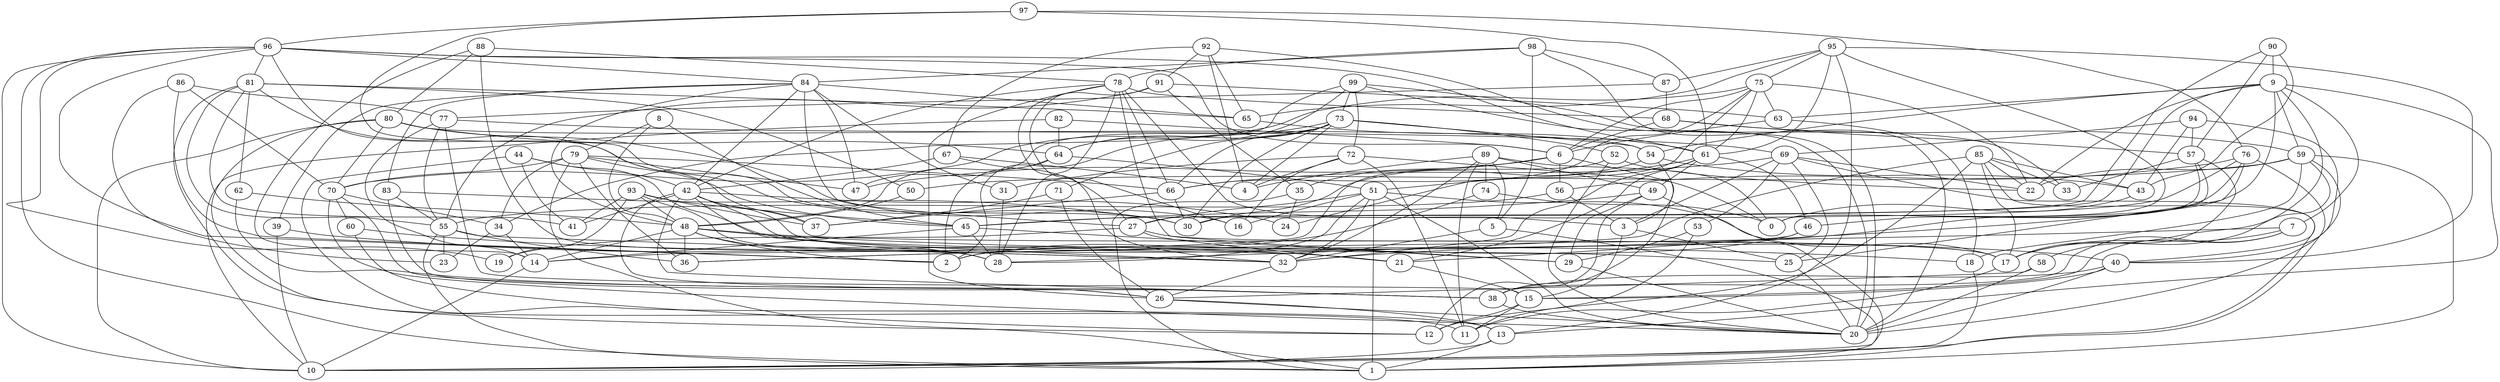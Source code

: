 digraph GG_graph {

subgraph G_graph {
edge [color = black]
"14" -> "10" [dir = none]
"34" -> "23" [dir = none]
"34" -> "14" [dir = none]
"88" -> "28" [dir = none]
"88" -> "14" [dir = none]
"88" -> "78" [dir = none]
"88" -> "80" [dir = none]
"99" -> "33" [dir = none]
"99" -> "64" [dir = none]
"99" -> "72" [dir = none]
"99" -> "73" [dir = none]
"99" -> "20" [dir = none]
"99" -> "34" [dir = none]
"29" -> "20" [dir = none]
"82" -> "64" [dir = none]
"82" -> "10" [dir = none]
"82" -> "6" [dir = none]
"63" -> "18" [dir = none]
"63" -> "6" [dir = none]
"32" -> "26" [dir = none]
"8" -> "48" [dir = none]
"8" -> "45" [dir = none]
"8" -> "79" [dir = none]
"35" -> "1" [dir = none]
"35" -> "24" [dir = none]
"91" -> "55" [dir = none]
"91" -> "63" [dir = none]
"91" -> "16" [dir = none]
"91" -> "35" [dir = none]
"60" -> "12" [dir = none]
"60" -> "32" [dir = none]
"5" -> "1" [dir = none]
"5" -> "32" [dir = none]
"39" -> "21" [dir = none]
"39" -> "10" [dir = none]
"77" -> "15" [dir = none]
"77" -> "14" [dir = none]
"77" -> "69" [dir = none]
"77" -> "55" [dir = none]
"94" -> "57" [dir = none]
"94" -> "40" [dir = none]
"94" -> "69" [dir = none]
"94" -> "43" [dir = none]
"53" -> "11" [dir = none]
"53" -> "29" [dir = none]
"25" -> "20" [dir = none]
"83" -> "38" [dir = none]
"83" -> "30" [dir = none]
"83" -> "55" [dir = none]
"80" -> "64" [dir = none]
"80" -> "12" [dir = none]
"80" -> "70" [dir = none]
"80" -> "10" [dir = none]
"80" -> "16" [dir = none]
"80" -> "54" [dir = none]
"54" -> "30" [dir = none]
"54" -> "43" [dir = none]
"54" -> "3" [dir = none]
"89" -> "5" [dir = none]
"89" -> "74" [dir = none]
"89" -> "0" [dir = none]
"89" -> "32" [dir = none]
"89" -> "11" [dir = none]
"89" -> "4" [dir = none]
"89" -> "49" [dir = none]
"98" -> "20" [dir = none]
"98" -> "5" [dir = none]
"98" -> "84" [dir = none]
"98" -> "78" [dir = none]
"98" -> "87" [dir = none]
"48" -> "36" [dir = none]
"48" -> "28" [dir = none]
"48" -> "18" [dir = none]
"48" -> "14" [dir = none]
"48" -> "40" [dir = none]
"48" -> "2" [dir = none]
"61" -> "21" [dir = none]
"61" -> "46" [dir = none]
"61" -> "32" [dir = none]
"61" -> "49" [dir = none]
"61" -> "51" [dir = none]
"38" -> "20" [dir = none]
"78" -> "26" [dir = none]
"78" -> "42" [dir = none]
"78" -> "29" [dir = none]
"78" -> "3" [dir = none]
"78" -> "68" [dir = none]
"78" -> "66" [dir = none]
"78" -> "32" [dir = none]
"78" -> "28" [dir = none]
"17" -> "11" [dir = none]
"40" -> "20" [dir = none]
"40" -> "38" [dir = none]
"40" -> "15" [dir = none]
"71" -> "37" [dir = none]
"71" -> "26" [dir = none]
"67" -> "4" [dir = none]
"67" -> "27" [dir = none]
"67" -> "42" [dir = none]
"50" -> "48" [dir = none]
"59" -> "50" [dir = none]
"59" -> "58" [dir = none]
"59" -> "18" [dir = none]
"59" -> "1" [dir = none]
"59" -> "22" [dir = none]
"59" -> "20" [dir = none]
"92" -> "65" [dir = none]
"92" -> "20" [dir = none]
"92" -> "91" [dir = none]
"92" -> "67" [dir = none]
"92" -> "4" [dir = none]
"58" -> "26" [dir = none]
"58" -> "20" [dir = none]
"84" -> "42" [dir = none]
"84" -> "39" [dir = none]
"84" -> "65" [dir = none]
"84" -> "31" [dir = none]
"84" -> "48" [dir = none]
"84" -> "27" [dir = none]
"84" -> "47" [dir = none]
"84" -> "83" [dir = none]
"86" -> "77" [dir = none]
"86" -> "23" [dir = none]
"86" -> "2" [dir = none]
"86" -> "70" [dir = none]
"90" -> "27" [dir = none]
"90" -> "9" [dir = none]
"90" -> "43" [dir = none]
"90" -> "57" [dir = none]
"95" -> "65" [dir = none]
"95" -> "75" [dir = none]
"95" -> "40" [dir = none]
"95" -> "13" [dir = none]
"95" -> "87" [dir = none]
"95" -> "0" [dir = none]
"95" -> "61" [dir = none]
"81" -> "11" [dir = none]
"81" -> "55" [dir = none]
"81" -> "65" [dir = none]
"81" -> "30" [dir = none]
"81" -> "62" [dir = none]
"81" -> "50" [dir = none]
"69" -> "25" [dir = none]
"69" -> "66" [dir = none]
"69" -> "1" [dir = none]
"69" -> "3" [dir = none]
"69" -> "22" [dir = none]
"69" -> "53" [dir = none]
"31" -> "28" [dir = none]
"45" -> "29" [dir = none]
"45" -> "14" [dir = none]
"45" -> "28" [dir = none]
"57" -> "32" [dir = none]
"57" -> "33" [dir = none]
"57" -> "0" [dir = none]
"57" -> "17" [dir = none]
"49" -> "12" [dir = none]
"49" -> "10" [dir = none]
"49" -> "29" [dir = none]
"49" -> "45" [dir = none]
"42" -> "41" [dir = none]
"42" -> "38" [dir = none]
"42" -> "17" [dir = none]
"42" -> "32" [dir = none]
"42" -> "26" [dir = none]
"42" -> "24" [dir = none]
"42" -> "37" [dir = none]
"42" -> "21" [dir = none]
"52" -> "22" [dir = none]
"52" -> "14" [dir = none]
"52" -> "20" [dir = none]
"85" -> "43" [dir = none]
"85" -> "12" [dir = none]
"85" -> "28" [dir = none]
"85" -> "40" [dir = none]
"85" -> "22" [dir = none]
"85" -> "33" [dir = none]
"26" -> "20" [dir = none]
"26" -> "13" [dir = none]
"21" -> "15" [dir = none]
"7" -> "38" [dir = none]
"7" -> "15" [dir = none]
"7" -> "17" [dir = none]
"7" -> "36" [dir = none]
"65" -> "61" [dir = none]
"72" -> "16" [dir = none]
"72" -> "0" [dir = none]
"72" -> "11" [dir = none]
"72" -> "4" [dir = none]
"72" -> "31" [dir = none]
"73" -> "71" [dir = none]
"73" -> "2" [dir = none]
"73" -> "66" [dir = none]
"73" -> "47" [dir = none]
"73" -> "64" [dir = none]
"73" -> "4" [dir = none]
"73" -> "54" [dir = none]
"73" -> "30" [dir = none]
"73" -> "52" [dir = none]
"18" -> "10" [dir = none]
"75" -> "61" [dir = none]
"75" -> "63" [dir = none]
"75" -> "70" [dir = none]
"75" -> "66" [dir = none]
"75" -> "22" [dir = none]
"75" -> "6" [dir = none]
"75" -> "24" [dir = none]
"6" -> "35" [dir = none]
"6" -> "47" [dir = none]
"6" -> "56" [dir = none]
"6" -> "38" [dir = none]
"15" -> "11" [dir = none]
"15" -> "12" [dir = none]
"9" -> "63" [dir = none]
"9" -> "13" [dir = none]
"9" -> "7" [dir = none]
"9" -> "17" [dir = none]
"9" -> "59" [dir = none]
"9" -> "54" [dir = none]
"9" -> "22" [dir = none]
"9" -> "30" [dir = none]
"9" -> "36" [dir = none]
"93" -> "41" [dir = none]
"93" -> "28" [dir = none]
"93" -> "48" [dir = none]
"93" -> "45" [dir = none]
"93" -> "19" [dir = none]
"93" -> "37" [dir = none]
"27" -> "17" [dir = none]
"27" -> "19" [dir = none]
"27" -> "21" [dir = none]
"44" -> "25" [dir = none]
"44" -> "42" [dir = none]
"44" -> "13" [dir = none]
"44" -> "41" [dir = none]
"56" -> "3" [dir = none]
"56" -> "55" [dir = none]
"79" -> "70" [dir = none]
"79" -> "47" [dir = none]
"79" -> "34" [dir = none]
"79" -> "45" [dir = none]
"79" -> "1" [dir = none]
"79" -> "36" [dir = none]
"97" -> "30" [dir = none]
"97" -> "61" [dir = none]
"97" -> "96" [dir = none]
"97" -> "76" [dir = none]
"76" -> "10" [dir = none]
"76" -> "56" [dir = none]
"76" -> "25" [dir = none]
"76" -> "46" [dir = none]
"76" -> "45" [dir = none]
"43" -> "0" [dir = none]
"96" -> "61" [dir = none]
"96" -> "1" [dir = none]
"96" -> "6" [dir = none]
"96" -> "2" [dir = none]
"96" -> "19" [dir = none]
"96" -> "81" [dir = none]
"96" -> "84" [dir = none]
"96" -> "37" [dir = none]
"96" -> "10" [dir = none]
"87" -> "77" [dir = none]
"87" -> "68" [dir = none]
"3" -> "15" [dir = none]
"3" -> "25" [dir = none]
"55" -> "32" [dir = none]
"55" -> "36" [dir = none]
"55" -> "23" [dir = none]
"55" -> "1" [dir = none]
"62" -> "38" [dir = none]
"62" -> "48" [dir = none]
"68" -> "6" [dir = none]
"68" -> "59" [dir = none]
"68" -> "57" [dir = none]
"64" -> "48" [dir = none]
"64" -> "2" [dir = none]
"64" -> "51" [dir = none]
"51" -> "16" [dir = none]
"51" -> "20" [dir = none]
"51" -> "1" [dir = none]
"51" -> "32" [dir = none]
"51" -> "28" [dir = none]
"51" -> "17" [dir = none]
"51" -> "27" [dir = none]
"70" -> "34" [dir = none]
"70" -> "20" [dir = none]
"70" -> "60" [dir = none]
"70" -> "26" [dir = none]
"66" -> "37" [dir = none]
"66" -> "30" [dir = none]
"46" -> "2" [dir = none]
"46" -> "21" [dir = none]
"74" -> "2" [dir = none]
"74" -> "0" [dir = none]
"13" -> "10" [dir = none]
"13" -> "1" [dir = none]
"81" -> "41" [dir = none]
"85" -> "17" [dir = none]
"79" -> "66" [dir = none]
}

}
